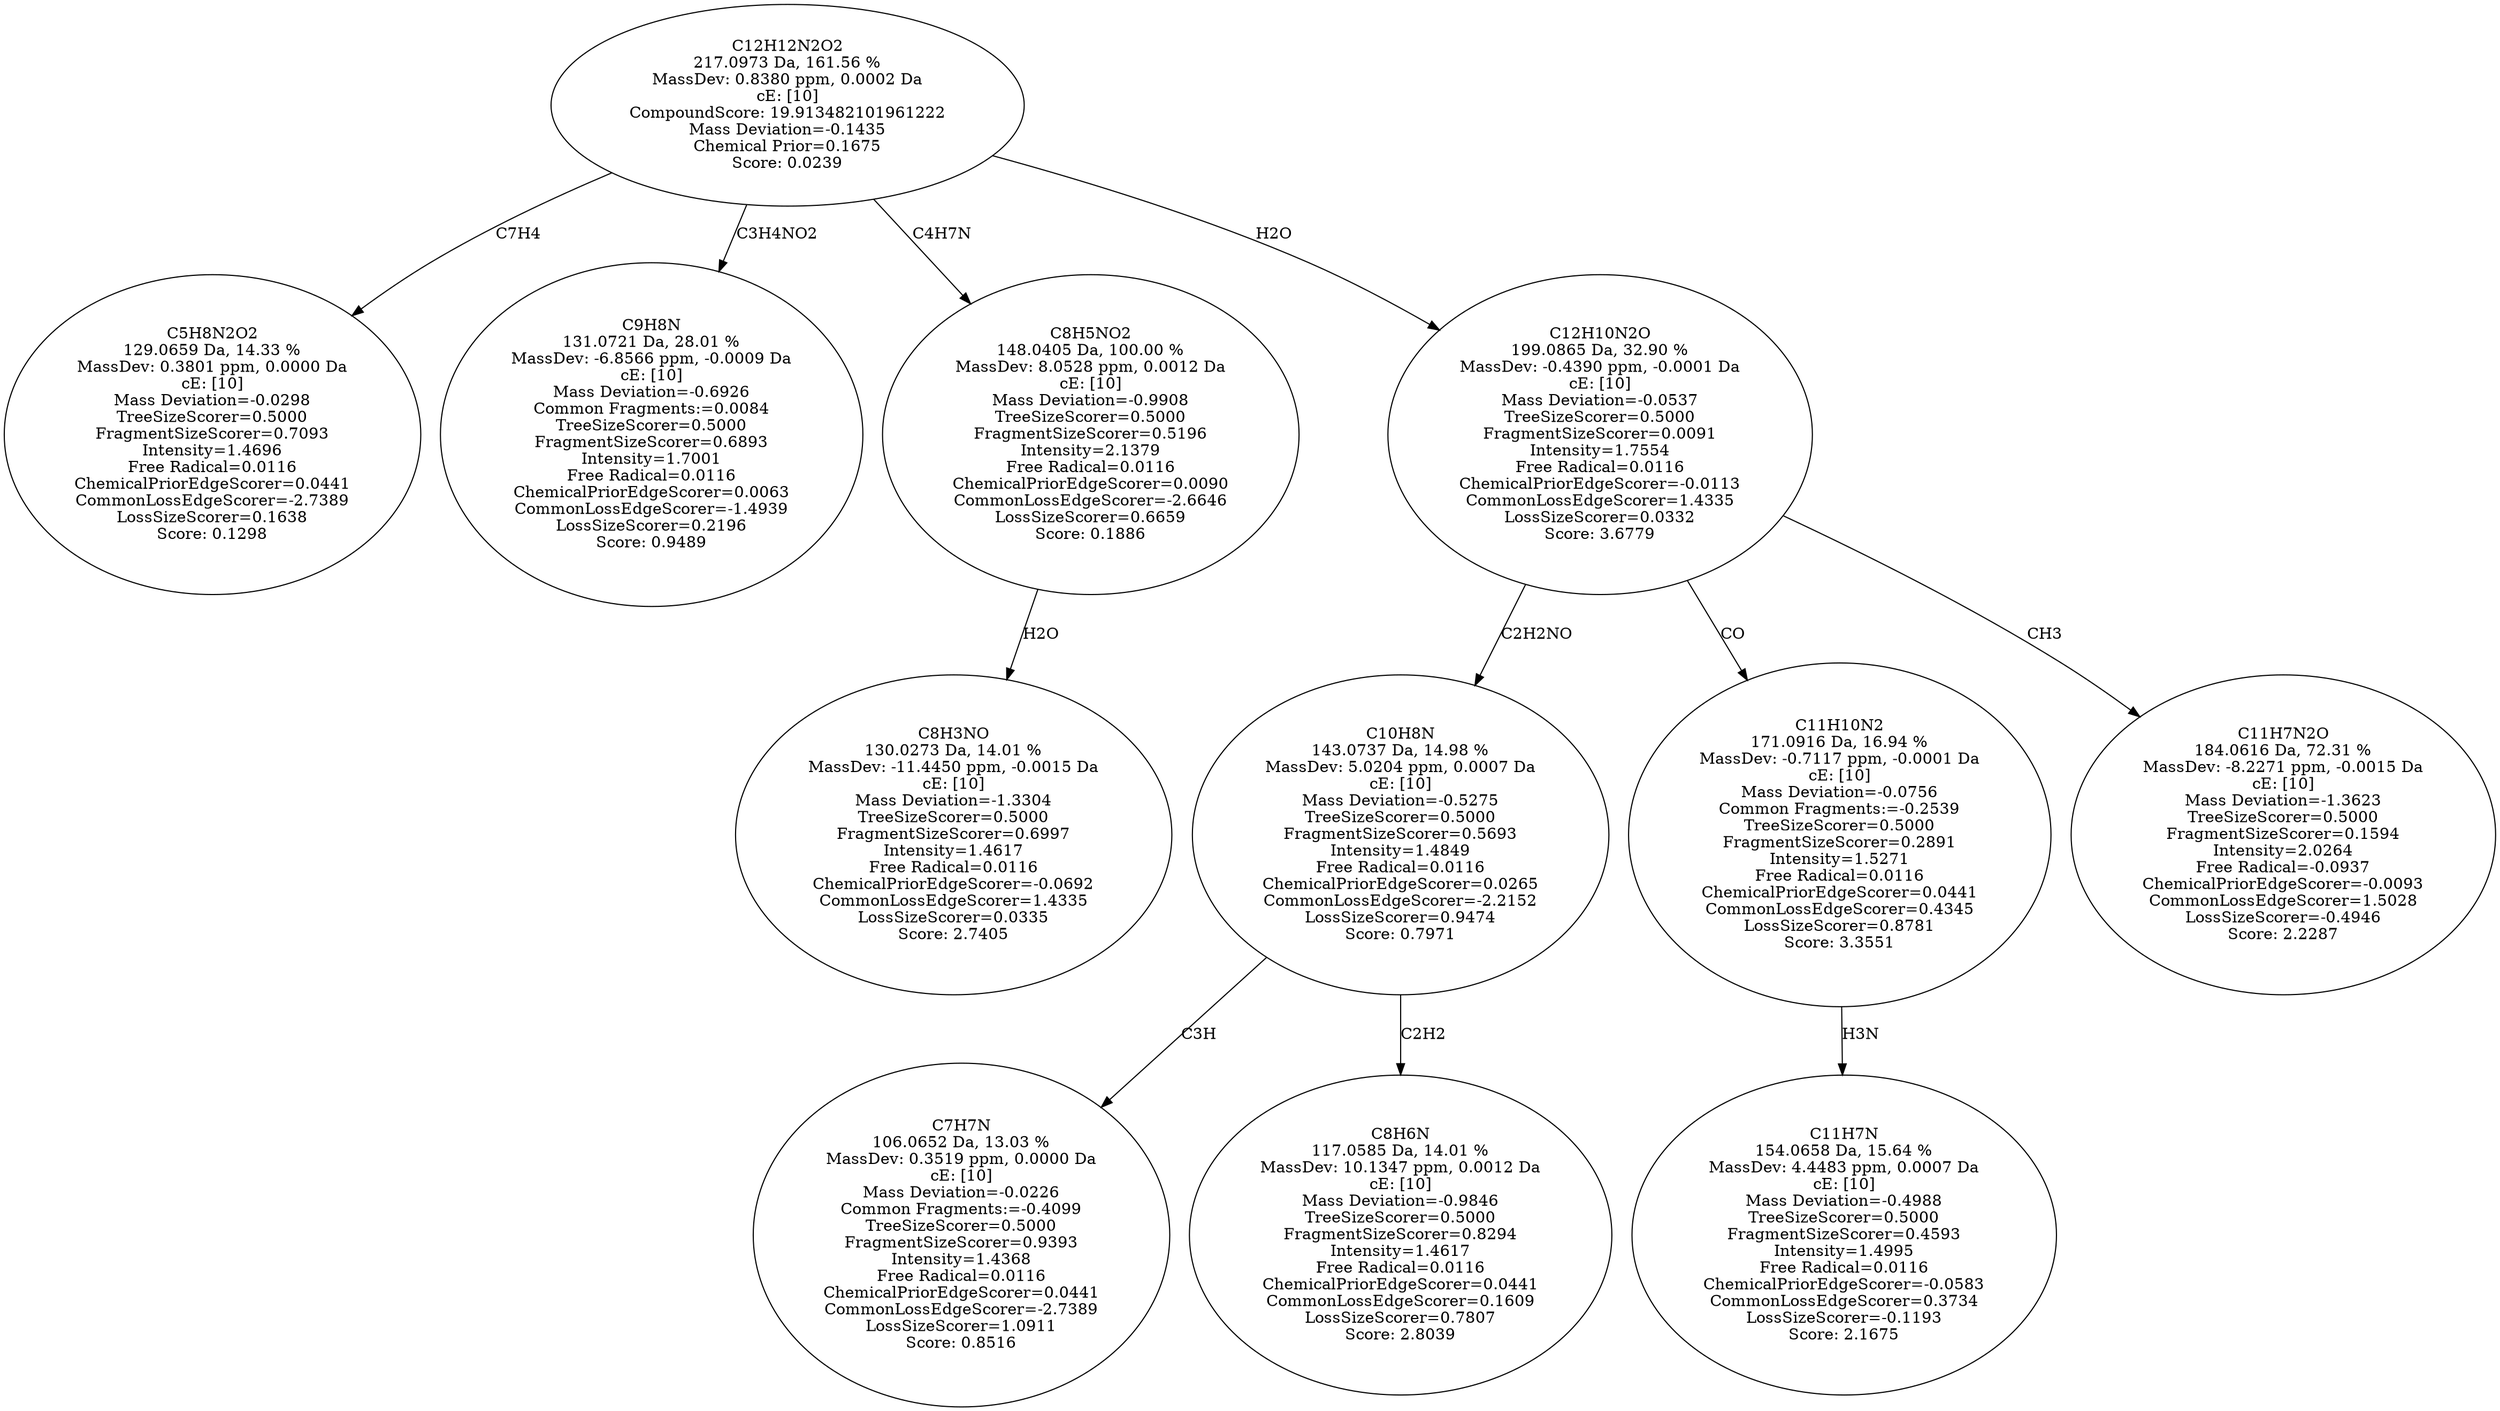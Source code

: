 strict digraph {
v1 [label="C5H8N2O2\n129.0659 Da, 14.33 %\nMassDev: 0.3801 ppm, 0.0000 Da\ncE: [10]\nMass Deviation=-0.0298\nTreeSizeScorer=0.5000\nFragmentSizeScorer=0.7093\nIntensity=1.4696\nFree Radical=0.0116\nChemicalPriorEdgeScorer=0.0441\nCommonLossEdgeScorer=-2.7389\nLossSizeScorer=0.1638\nScore: 0.1298"];
v2 [label="C9H8N\n131.0721 Da, 28.01 %\nMassDev: -6.8566 ppm, -0.0009 Da\ncE: [10]\nMass Deviation=-0.6926\nCommon Fragments:=0.0084\nTreeSizeScorer=0.5000\nFragmentSizeScorer=0.6893\nIntensity=1.7001\nFree Radical=0.0116\nChemicalPriorEdgeScorer=0.0063\nCommonLossEdgeScorer=-1.4939\nLossSizeScorer=0.2196\nScore: 0.9489"];
v3 [label="C8H3NO\n130.0273 Da, 14.01 %\nMassDev: -11.4450 ppm, -0.0015 Da\ncE: [10]\nMass Deviation=-1.3304\nTreeSizeScorer=0.5000\nFragmentSizeScorer=0.6997\nIntensity=1.4617\nFree Radical=0.0116\nChemicalPriorEdgeScorer=-0.0692\nCommonLossEdgeScorer=1.4335\nLossSizeScorer=0.0335\nScore: 2.7405"];
v4 [label="C8H5NO2\n148.0405 Da, 100.00 %\nMassDev: 8.0528 ppm, 0.0012 Da\ncE: [10]\nMass Deviation=-0.9908\nTreeSizeScorer=0.5000\nFragmentSizeScorer=0.5196\nIntensity=2.1379\nFree Radical=0.0116\nChemicalPriorEdgeScorer=0.0090\nCommonLossEdgeScorer=-2.6646\nLossSizeScorer=0.6659\nScore: 0.1886"];
v5 [label="C7H7N\n106.0652 Da, 13.03 %\nMassDev: 0.3519 ppm, 0.0000 Da\ncE: [10]\nMass Deviation=-0.0226\nCommon Fragments:=-0.4099\nTreeSizeScorer=0.5000\nFragmentSizeScorer=0.9393\nIntensity=1.4368\nFree Radical=0.0116\nChemicalPriorEdgeScorer=0.0441\nCommonLossEdgeScorer=-2.7389\nLossSizeScorer=1.0911\nScore: 0.8516"];
v6 [label="C8H6N\n117.0585 Da, 14.01 %\nMassDev: 10.1347 ppm, 0.0012 Da\ncE: [10]\nMass Deviation=-0.9846\nTreeSizeScorer=0.5000\nFragmentSizeScorer=0.8294\nIntensity=1.4617\nFree Radical=0.0116\nChemicalPriorEdgeScorer=0.0441\nCommonLossEdgeScorer=0.1609\nLossSizeScorer=0.7807\nScore: 2.8039"];
v7 [label="C10H8N\n143.0737 Da, 14.98 %\nMassDev: 5.0204 ppm, 0.0007 Da\ncE: [10]\nMass Deviation=-0.5275\nTreeSizeScorer=0.5000\nFragmentSizeScorer=0.5693\nIntensity=1.4849\nFree Radical=0.0116\nChemicalPriorEdgeScorer=0.0265\nCommonLossEdgeScorer=-2.2152\nLossSizeScorer=0.9474\nScore: 0.7971"];
v8 [label="C11H7N\n154.0658 Da, 15.64 %\nMassDev: 4.4483 ppm, 0.0007 Da\ncE: [10]\nMass Deviation=-0.4988\nTreeSizeScorer=0.5000\nFragmentSizeScorer=0.4593\nIntensity=1.4995\nFree Radical=0.0116\nChemicalPriorEdgeScorer=-0.0583\nCommonLossEdgeScorer=0.3734\nLossSizeScorer=-0.1193\nScore: 2.1675"];
v9 [label="C11H10N2\n171.0916 Da, 16.94 %\nMassDev: -0.7117 ppm, -0.0001 Da\ncE: [10]\nMass Deviation=-0.0756\nCommon Fragments:=-0.2539\nTreeSizeScorer=0.5000\nFragmentSizeScorer=0.2891\nIntensity=1.5271\nFree Radical=0.0116\nChemicalPriorEdgeScorer=0.0441\nCommonLossEdgeScorer=0.4345\nLossSizeScorer=0.8781\nScore: 3.3551"];
v10 [label="C11H7N2O\n184.0616 Da, 72.31 %\nMassDev: -8.2271 ppm, -0.0015 Da\ncE: [10]\nMass Deviation=-1.3623\nTreeSizeScorer=0.5000\nFragmentSizeScorer=0.1594\nIntensity=2.0264\nFree Radical=-0.0937\nChemicalPriorEdgeScorer=-0.0093\nCommonLossEdgeScorer=1.5028\nLossSizeScorer=-0.4946\nScore: 2.2287"];
v11 [label="C12H10N2O\n199.0865 Da, 32.90 %\nMassDev: -0.4390 ppm, -0.0001 Da\ncE: [10]\nMass Deviation=-0.0537\nTreeSizeScorer=0.5000\nFragmentSizeScorer=0.0091\nIntensity=1.7554\nFree Radical=0.0116\nChemicalPriorEdgeScorer=-0.0113\nCommonLossEdgeScorer=1.4335\nLossSizeScorer=0.0332\nScore: 3.6779"];
v12 [label="C12H12N2O2\n217.0973 Da, 161.56 %\nMassDev: 0.8380 ppm, 0.0002 Da\ncE: [10]\nCompoundScore: 19.913482101961222\nMass Deviation=-0.1435\nChemical Prior=0.1675\nScore: 0.0239"];
v12 -> v1 [label="C7H4"];
v12 -> v2 [label="C3H4NO2"];
v4 -> v3 [label="H2O"];
v12 -> v4 [label="C4H7N"];
v7 -> v5 [label="C3H"];
v7 -> v6 [label="C2H2"];
v11 -> v7 [label="C2H2NO"];
v9 -> v8 [label="H3N"];
v11 -> v9 [label="CO"];
v11 -> v10 [label="CH3"];
v12 -> v11 [label="H2O"];
}